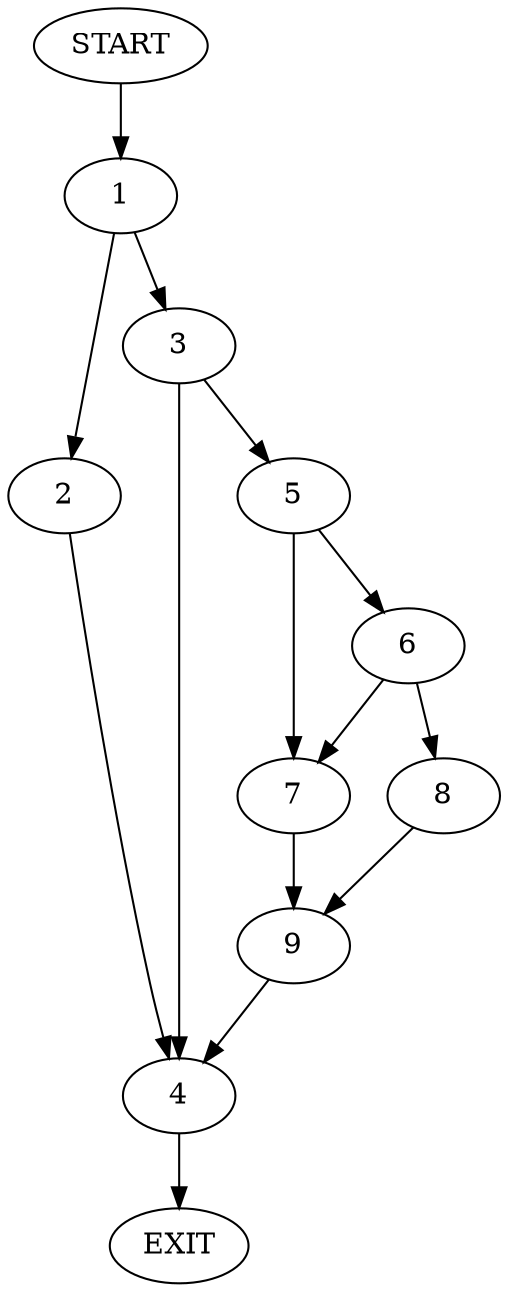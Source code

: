 digraph {
0 [label="START"]
10 [label="EXIT"]
0 -> 1
1 -> 2
1 -> 3
2 -> 4
3 -> 4
3 -> 5
4 -> 10
5 -> 6
5 -> 7
6 -> 8
6 -> 7
7 -> 9
8 -> 9
9 -> 4
}
